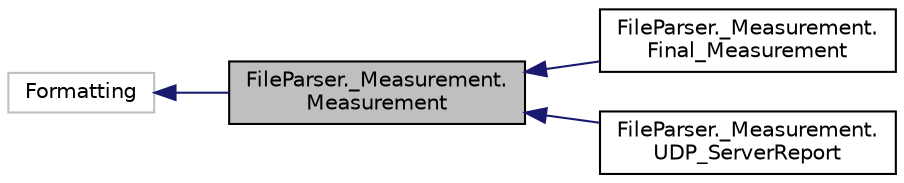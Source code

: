digraph "FileParser._Measurement.Measurement"
{
  edge [fontname="Helvetica",fontsize="10",labelfontname="Helvetica",labelfontsize="10"];
  node [fontname="Helvetica",fontsize="10",shape=record];
  rankdir="LR";
  Node1 [label="FileParser._Measurement.\lMeasurement",height=0.2,width=0.4,color="black", fillcolor="grey75", style="filled", fontcolor="black"];
  Node2 -> Node1 [dir="back",color="midnightblue",fontsize="10",style="solid",fontname="Helvetica"];
  Node2 [label="Formatting",height=0.2,width=0.4,color="grey75", fillcolor="white", style="filled"];
  Node1 -> Node3 [dir="back",color="midnightblue",fontsize="10",style="solid",fontname="Helvetica"];
  Node3 [label="FileParser._Measurement.\lFinal_Measurement",height=0.2,width=0.4,color="black", fillcolor="white", style="filled",URL="$class_file_parser_1_1___measurement_1_1_final___measurement.html"];
  Node1 -> Node4 [dir="back",color="midnightblue",fontsize="10",style="solid",fontname="Helvetica"];
  Node4 [label="FileParser._Measurement.\lUDP_ServerReport",height=0.2,width=0.4,color="black", fillcolor="white", style="filled",URL="$class_file_parser_1_1___measurement_1_1_u_d_p___server_report.html"];
}
